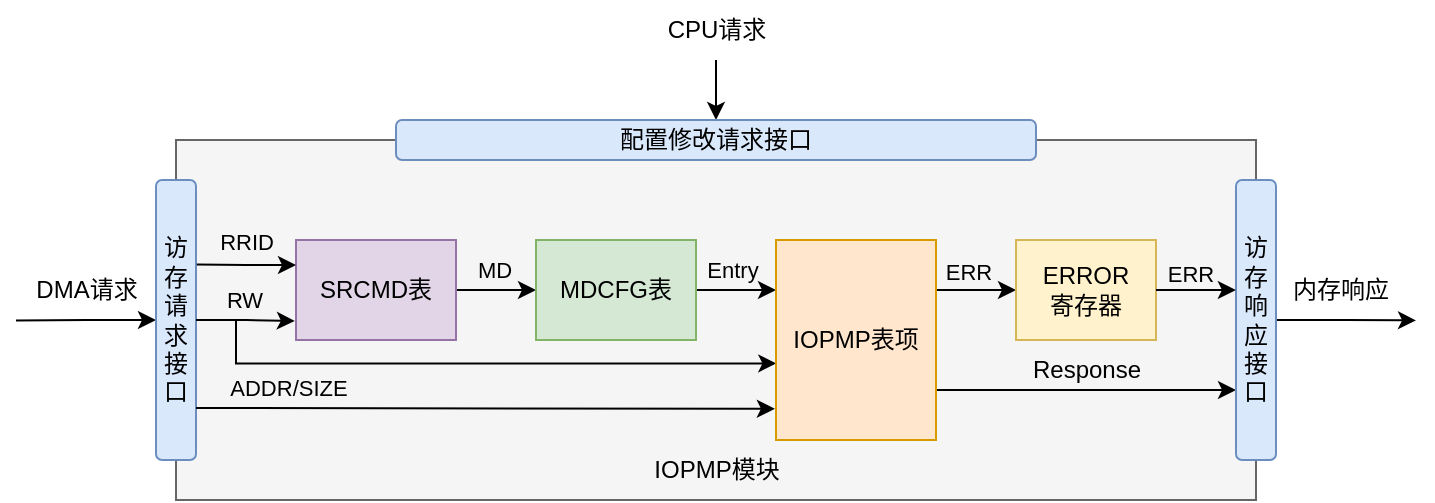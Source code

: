 <mxfile version="26.2.14">
  <diagram name="第 1 页" id="RL3nofl_QCPZk8gX81ba">
    <mxGraphModel dx="1008" dy="566" grid="1" gridSize="10" guides="1" tooltips="1" connect="1" arrows="0" fold="1" page="1" pageScale="1" pageWidth="827" pageHeight="1169" background="none" math="0" shadow="0">
      <root>
        <mxCell id="0" />
        <mxCell id="1" parent="0" />
        <mxCell id="ANXFOkR4bfA_fHR660WL-41" value="" style="rounded=0;whiteSpace=wrap;html=1;fillColor=#f5f5f5;fontColor=#333333;strokeColor=#666666;" vertex="1" parent="1">
          <mxGeometry x="210" y="240" width="540" height="180" as="geometry" />
        </mxCell>
        <mxCell id="ANXFOkR4bfA_fHR660WL-34" style="edgeStyle=orthogonalEdgeStyle;rounded=0;orthogonalLoop=1;jettySize=auto;html=1;exitX=0;exitY=0.5;exitDx=0;exitDy=0;startArrow=classic;startFill=1;endArrow=none;" edge="1" parent="1" source="ANXFOkR4bfA_fHR660WL-1">
          <mxGeometry relative="1" as="geometry">
            <mxPoint x="130" y="330.222" as="targetPoint" />
          </mxGeometry>
        </mxCell>
        <mxCell id="ANXFOkR4bfA_fHR660WL-1" value="访存请求接口" style="rounded=1;whiteSpace=wrap;html=1;fillColor=#dae8fc;strokeColor=#6c8ebf;" vertex="1" parent="1">
          <mxGeometry x="200" y="260" width="20" height="140" as="geometry" />
        </mxCell>
        <mxCell id="ANXFOkR4bfA_fHR660WL-39" style="edgeStyle=orthogonalEdgeStyle;rounded=0;orthogonalLoop=1;jettySize=auto;html=1;exitX=0.5;exitY=0;exitDx=0;exitDy=0;startArrow=classic;startFill=1;endArrow=none;" edge="1" parent="1" source="ANXFOkR4bfA_fHR660WL-2">
          <mxGeometry relative="1" as="geometry">
            <mxPoint x="480" y="200" as="targetPoint" />
          </mxGeometry>
        </mxCell>
        <mxCell id="ANXFOkR4bfA_fHR660WL-2" value="配置修改请求接口" style="rounded=1;whiteSpace=wrap;html=1;fillColor=#dae8fc;strokeColor=#6c8ebf;" vertex="1" parent="1">
          <mxGeometry x="320" y="230" width="320" height="20" as="geometry" />
        </mxCell>
        <mxCell id="ANXFOkR4bfA_fHR660WL-6" style="edgeStyle=orthogonalEdgeStyle;rounded=0;orthogonalLoop=1;jettySize=auto;html=1;entryX=0;entryY=0.5;entryDx=0;entryDy=0;" edge="1" parent="1" source="ANXFOkR4bfA_fHR660WL-3" target="ANXFOkR4bfA_fHR660WL-4">
          <mxGeometry relative="1" as="geometry" />
        </mxCell>
        <mxCell id="ANXFOkR4bfA_fHR660WL-7" value="MD" style="edgeLabel;html=1;align=center;verticalAlign=middle;resizable=0;points=[];labelBackgroundColor=none;" vertex="1" connectable="0" parent="ANXFOkR4bfA_fHR660WL-6">
          <mxGeometry x="-0.049" y="-1" relative="1" as="geometry">
            <mxPoint y="-11" as="offset" />
          </mxGeometry>
        </mxCell>
        <mxCell id="ANXFOkR4bfA_fHR660WL-3" value="SRCMD表" style="rounded=0;whiteSpace=wrap;html=1;fillColor=#e1d5e7;strokeColor=#9673a6;" vertex="1" parent="1">
          <mxGeometry x="270" y="290" width="80" height="50" as="geometry" />
        </mxCell>
        <mxCell id="ANXFOkR4bfA_fHR660WL-8" style="edgeStyle=orthogonalEdgeStyle;rounded=0;orthogonalLoop=1;jettySize=auto;html=1;entryX=0;entryY=0.25;entryDx=0;entryDy=0;" edge="1" parent="1" source="ANXFOkR4bfA_fHR660WL-4" target="ANXFOkR4bfA_fHR660WL-5">
          <mxGeometry relative="1" as="geometry" />
        </mxCell>
        <mxCell id="ANXFOkR4bfA_fHR660WL-9" value="Entry" style="edgeLabel;html=1;align=center;verticalAlign=middle;resizable=0;points=[];labelBackgroundColor=none;" vertex="1" connectable="0" parent="ANXFOkR4bfA_fHR660WL-8">
          <mxGeometry x="-0.108" relative="1" as="geometry">
            <mxPoint y="-10" as="offset" />
          </mxGeometry>
        </mxCell>
        <mxCell id="ANXFOkR4bfA_fHR660WL-4" value="MDCFG表" style="rounded=0;whiteSpace=wrap;html=1;fillColor=#d5e8d4;strokeColor=#82b366;" vertex="1" parent="1">
          <mxGeometry x="390" y="290" width="80" height="50" as="geometry" />
        </mxCell>
        <mxCell id="ANXFOkR4bfA_fHR660WL-15" style="edgeStyle=orthogonalEdgeStyle;rounded=0;orthogonalLoop=1;jettySize=auto;html=1;exitX=0.002;exitY=0.617;exitDx=0;exitDy=0;startArrow=classic;startFill=1;endArrow=none;exitPerimeter=0;" edge="1" parent="1" source="ANXFOkR4bfA_fHR660WL-5">
          <mxGeometry relative="1" as="geometry">
            <mxPoint x="240" y="330" as="targetPoint" />
            <Array as="points">
              <mxPoint x="240" y="352" />
            </Array>
          </mxGeometry>
        </mxCell>
        <mxCell id="ANXFOkR4bfA_fHR660WL-20" style="edgeStyle=orthogonalEdgeStyle;rounded=0;orthogonalLoop=1;jettySize=auto;html=1;exitX=1;exitY=0.75;exitDx=0;exitDy=0;entryX=0;entryY=0.75;entryDx=0;entryDy=0;" edge="1" parent="1" source="ANXFOkR4bfA_fHR660WL-5" target="ANXFOkR4bfA_fHR660WL-18">
          <mxGeometry relative="1" as="geometry" />
        </mxCell>
        <mxCell id="ANXFOkR4bfA_fHR660WL-26" style="edgeStyle=orthogonalEdgeStyle;rounded=0;orthogonalLoop=1;jettySize=auto;html=1;exitX=1;exitY=0.25;exitDx=0;exitDy=0;entryX=0;entryY=0.5;entryDx=0;entryDy=0;" edge="1" parent="1" source="ANXFOkR4bfA_fHR660WL-5" target="ANXFOkR4bfA_fHR660WL-25">
          <mxGeometry relative="1" as="geometry" />
        </mxCell>
        <mxCell id="ANXFOkR4bfA_fHR660WL-29" value="ERR" style="edgeLabel;html=1;align=center;verticalAlign=middle;resizable=0;points=[];labelBackgroundColor=none;" vertex="1" connectable="0" parent="ANXFOkR4bfA_fHR660WL-26">
          <mxGeometry x="0.1" y="1" relative="1" as="geometry">
            <mxPoint x="-6" y="-8" as="offset" />
          </mxGeometry>
        </mxCell>
        <mxCell id="ANXFOkR4bfA_fHR660WL-5" value="IOPMP表项" style="rounded=0;whiteSpace=wrap;html=1;fillColor=#ffe6cc;strokeColor=#d79b00;" vertex="1" parent="1">
          <mxGeometry x="510" y="290" width="80" height="100" as="geometry" />
        </mxCell>
        <mxCell id="ANXFOkR4bfA_fHR660WL-11" style="edgeStyle=orthogonalEdgeStyle;rounded=0;orthogonalLoop=1;jettySize=auto;html=1;exitX=0;exitY=0.25;exitDx=0;exitDy=0;entryX=1.02;entryY=0.302;entryDx=0;entryDy=0;entryPerimeter=0;startArrow=classic;startFill=1;endArrow=none;" edge="1" parent="1" source="ANXFOkR4bfA_fHR660WL-3" target="ANXFOkR4bfA_fHR660WL-1">
          <mxGeometry relative="1" as="geometry" />
        </mxCell>
        <mxCell id="ANXFOkR4bfA_fHR660WL-12" value="RRID" style="edgeLabel;html=1;align=center;verticalAlign=middle;resizable=0;points=[];labelBackgroundColor=none;" vertex="1" connectable="0" parent="ANXFOkR4bfA_fHR660WL-11">
          <mxGeometry x="0.011" relative="1" as="geometry">
            <mxPoint y="-12" as="offset" />
          </mxGeometry>
        </mxCell>
        <mxCell id="ANXFOkR4bfA_fHR660WL-13" style="edgeStyle=orthogonalEdgeStyle;rounded=0;orthogonalLoop=1;jettySize=auto;html=1;entryX=-0.007;entryY=0.81;entryDx=0;entryDy=0;entryPerimeter=0;" edge="1" parent="1" source="ANXFOkR4bfA_fHR660WL-1" target="ANXFOkR4bfA_fHR660WL-3">
          <mxGeometry relative="1" as="geometry" />
        </mxCell>
        <mxCell id="ANXFOkR4bfA_fHR660WL-14" value="RW" style="edgeLabel;html=1;align=center;verticalAlign=middle;resizable=0;points=[];labelBackgroundColor=none;" vertex="1" connectable="0" parent="ANXFOkR4bfA_fHR660WL-13">
          <mxGeometry x="-0.042" y="1" relative="1" as="geometry">
            <mxPoint y="-9" as="offset" />
          </mxGeometry>
        </mxCell>
        <mxCell id="ANXFOkR4bfA_fHR660WL-16" style="edgeStyle=orthogonalEdgeStyle;rounded=0;orthogonalLoop=1;jettySize=auto;html=1;entryX=-0.007;entryY=0.844;entryDx=0;entryDy=0;entryPerimeter=0;" edge="1" parent="1" target="ANXFOkR4bfA_fHR660WL-5">
          <mxGeometry relative="1" as="geometry">
            <mxPoint x="220" y="374" as="sourcePoint" />
            <Array as="points">
              <mxPoint x="220" y="374" />
              <mxPoint x="365" y="374" />
            </Array>
          </mxGeometry>
        </mxCell>
        <mxCell id="ANXFOkR4bfA_fHR660WL-17" value="ADDR/SIZE" style="edgeLabel;html=1;align=center;verticalAlign=middle;resizable=0;points=[];labelBackgroundColor=none;" vertex="1" connectable="0" parent="ANXFOkR4bfA_fHR660WL-16">
          <mxGeometry x="-0.606" relative="1" as="geometry">
            <mxPoint x="-11" y="-10" as="offset" />
          </mxGeometry>
        </mxCell>
        <mxCell id="ANXFOkR4bfA_fHR660WL-37" style="edgeStyle=orthogonalEdgeStyle;rounded=0;orthogonalLoop=1;jettySize=auto;html=1;exitX=1;exitY=0.5;exitDx=0;exitDy=0;" edge="1" parent="1" source="ANXFOkR4bfA_fHR660WL-18">
          <mxGeometry relative="1" as="geometry">
            <mxPoint x="830" y="330.222" as="targetPoint" />
          </mxGeometry>
        </mxCell>
        <mxCell id="ANXFOkR4bfA_fHR660WL-18" value="访存响应接口" style="rounded=1;whiteSpace=wrap;html=1;fillColor=#dae8fc;strokeColor=#6c8ebf;" vertex="1" parent="1">
          <mxGeometry x="740" y="260" width="20" height="140" as="geometry" />
        </mxCell>
        <mxCell id="ANXFOkR4bfA_fHR660WL-25" value="ERROR&lt;div&gt;寄存器&lt;/div&gt;" style="rounded=0;whiteSpace=wrap;html=1;fillColor=#fff2cc;strokeColor=#d6b656;" vertex="1" parent="1">
          <mxGeometry x="630" y="290" width="70" height="50" as="geometry" />
        </mxCell>
        <mxCell id="ANXFOkR4bfA_fHR660WL-28" style="edgeStyle=orthogonalEdgeStyle;rounded=0;orthogonalLoop=1;jettySize=auto;html=1;entryX=-0.003;entryY=0.393;entryDx=0;entryDy=0;entryPerimeter=0;" edge="1" parent="1" source="ANXFOkR4bfA_fHR660WL-25" target="ANXFOkR4bfA_fHR660WL-18">
          <mxGeometry relative="1" as="geometry" />
        </mxCell>
        <mxCell id="ANXFOkR4bfA_fHR660WL-30" value="ERR" style="edgeLabel;html=1;align=center;verticalAlign=middle;resizable=0;points=[];labelBackgroundColor=none;" vertex="1" connectable="0" parent="ANXFOkR4bfA_fHR660WL-28">
          <mxGeometry x="-0.072" y="1" relative="1" as="geometry">
            <mxPoint x="-2" y="-7" as="offset" />
          </mxGeometry>
        </mxCell>
        <mxCell id="ANXFOkR4bfA_fHR660WL-32" value="Response" style="text;html=1;align=center;verticalAlign=middle;resizable=0;points=[];autosize=1;strokeColor=none;fillColor=none;" vertex="1" parent="1">
          <mxGeometry x="625" y="340" width="80" height="30" as="geometry" />
        </mxCell>
        <mxCell id="ANXFOkR4bfA_fHR660WL-33" value="IOPMP模块" style="text;html=1;align=center;verticalAlign=middle;resizable=0;points=[];autosize=1;strokeColor=none;fillColor=none;" vertex="1" parent="1">
          <mxGeometry x="435" y="390" width="90" height="30" as="geometry" />
        </mxCell>
        <mxCell id="ANXFOkR4bfA_fHR660WL-36" value="DMA请求" style="text;html=1;align=center;verticalAlign=middle;resizable=0;points=[];autosize=1;strokeColor=none;fillColor=none;" vertex="1" parent="1">
          <mxGeometry x="130" y="300" width="70" height="30" as="geometry" />
        </mxCell>
        <mxCell id="ANXFOkR4bfA_fHR660WL-38" value="内存响应" style="text;html=1;align=center;verticalAlign=middle;resizable=0;points=[];autosize=1;strokeColor=none;fillColor=none;" vertex="1" parent="1">
          <mxGeometry x="757" y="300" width="70" height="30" as="geometry" />
        </mxCell>
        <mxCell id="ANXFOkR4bfA_fHR660WL-40" value="CPU请求" style="text;html=1;align=center;verticalAlign=middle;resizable=0;points=[];autosize=1;strokeColor=none;fillColor=none;" vertex="1" parent="1">
          <mxGeometry x="445" y="170" width="70" height="30" as="geometry" />
        </mxCell>
      </root>
    </mxGraphModel>
  </diagram>
</mxfile>
